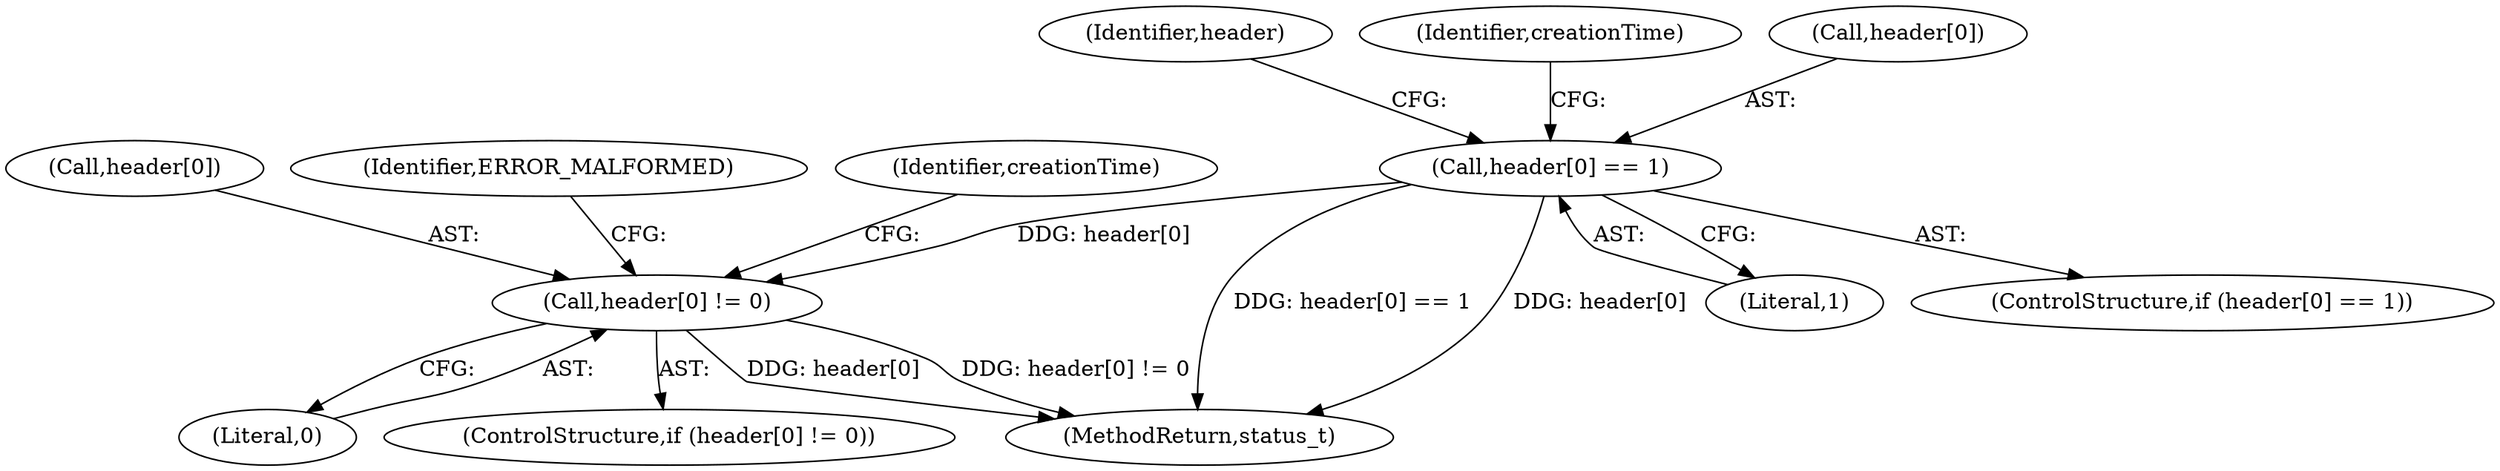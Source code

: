 digraph "0_Android_463a6f807e187828442949d1924e143cf07778c6@array" {
"1002370" [label="(Call,header[0] == 1)"];
"1002407" [label="(Call,header[0] != 0)"];
"1002369" [label="(ControlStructure,if (header[0] == 1))"];
"1002407" [label="(Call,header[0] != 0)"];
"1002409" [label="(Identifier,header)"];
"1002377" [label="(Identifier,creationTime)"];
"1002408" [label="(Call,header[0])"];
"1002406" [label="(ControlStructure,if (header[0] != 0))"];
"1002374" [label="(Literal,1)"];
"1002918" [label="(MethodReturn,status_t)"];
"1002414" [label="(Identifier,ERROR_MALFORMED)"];
"1002370" [label="(Call,header[0] == 1)"];
"1002371" [label="(Call,header[0])"];
"1002411" [label="(Literal,0)"];
"1002418" [label="(Identifier,creationTime)"];
"1002370" -> "1002369"  [label="AST: "];
"1002370" -> "1002374"  [label="CFG: "];
"1002371" -> "1002370"  [label="AST: "];
"1002374" -> "1002370"  [label="AST: "];
"1002377" -> "1002370"  [label="CFG: "];
"1002409" -> "1002370"  [label="CFG: "];
"1002370" -> "1002918"  [label="DDG: header[0] == 1"];
"1002370" -> "1002918"  [label="DDG: header[0]"];
"1002370" -> "1002407"  [label="DDG: header[0]"];
"1002407" -> "1002406"  [label="AST: "];
"1002407" -> "1002411"  [label="CFG: "];
"1002408" -> "1002407"  [label="AST: "];
"1002411" -> "1002407"  [label="AST: "];
"1002414" -> "1002407"  [label="CFG: "];
"1002418" -> "1002407"  [label="CFG: "];
"1002407" -> "1002918"  [label="DDG: header[0] != 0"];
"1002407" -> "1002918"  [label="DDG: header[0]"];
}
